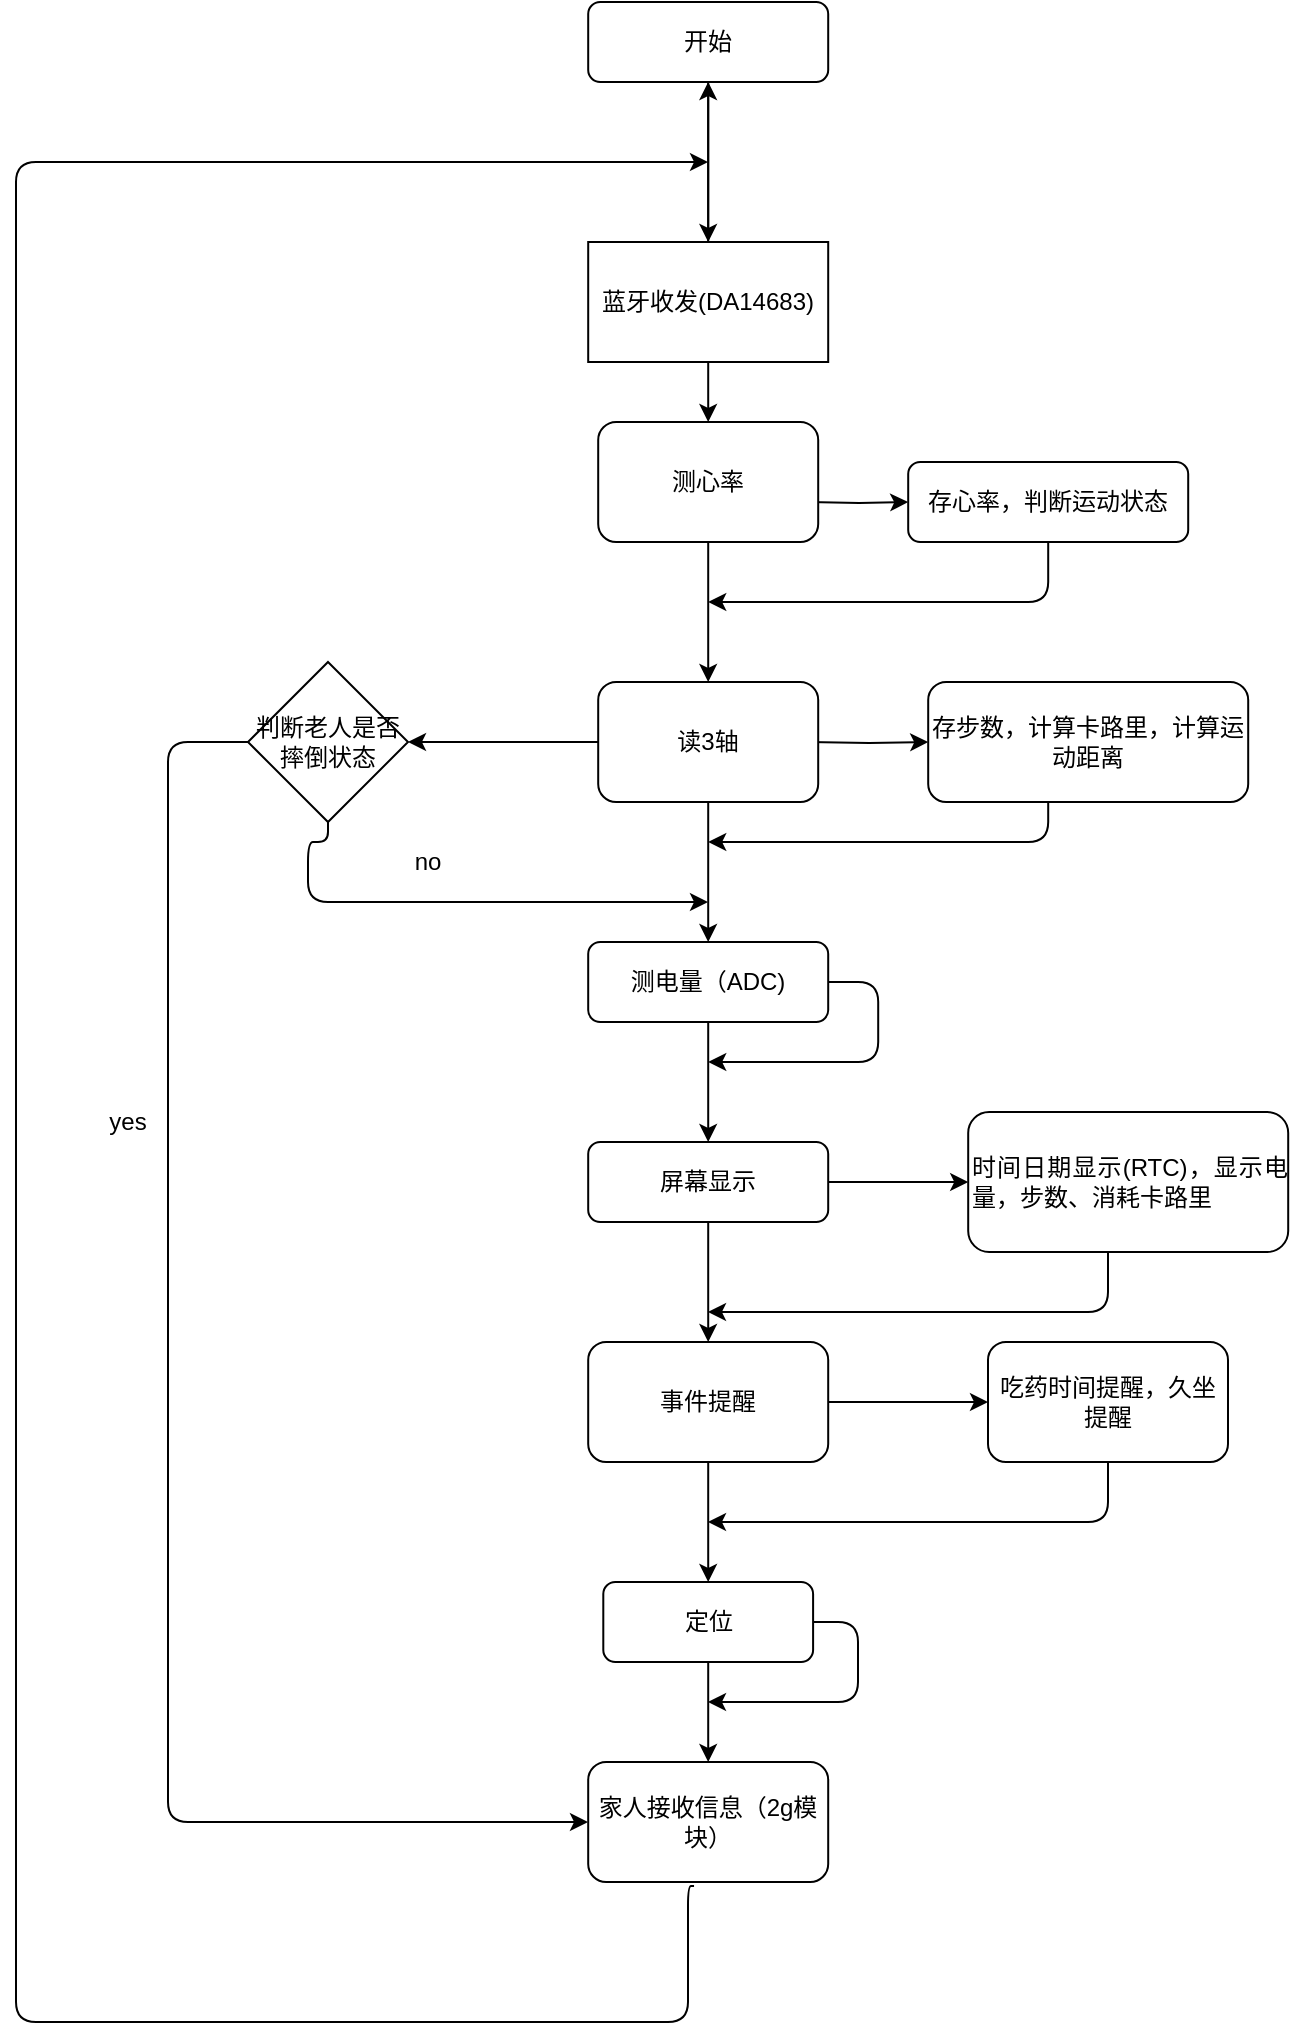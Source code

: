 <mxfile version="13.3.0" type="github"><diagram id="C5RBs43oDa-KdzZeNtuy" name="Page-1"><mxGraphModel dx="1422" dy="787" grid="1" gridSize="10" guides="1" tooltips="1" connect="1" arrows="1" fold="1" page="1" pageScale="1" pageWidth="1654" pageHeight="2336" math="0" shadow="0"><root><mxCell id="WIyWlLk6GJQsqaUBKTNV-0"/><mxCell id="WIyWlLk6GJQsqaUBKTNV-1" parent="WIyWlLk6GJQsqaUBKTNV-0"/><mxCell id="Fmn7Qtp5X5hgewLBCyCR-5" style="edgeStyle=orthogonalEdgeStyle;rounded=0;orthogonalLoop=1;jettySize=auto;html=1;exitX=0.5;exitY=1;exitDx=0;exitDy=0;entryX=0.5;entryY=0;entryDx=0;entryDy=0;" parent="WIyWlLk6GJQsqaUBKTNV-1" source="WIyWlLk6GJQsqaUBKTNV-3" target="Fmn7Qtp5X5hgewLBCyCR-1" edge="1"><mxGeometry relative="1" as="geometry"/></mxCell><mxCell id="WIyWlLk6GJQsqaUBKTNV-3" value="开始" style="rounded=1;whiteSpace=wrap;html=1;fontSize=12;glass=0;strokeWidth=1;shadow=0;" parent="WIyWlLk6GJQsqaUBKTNV-1" vertex="1"><mxGeometry x="350.1" y="40" width="120" height="40" as="geometry"/></mxCell><mxCell id="Fmn7Qtp5X5hgewLBCyCR-7" style="edgeStyle=orthogonalEdgeStyle;rounded=0;orthogonalLoop=1;jettySize=auto;html=1;exitX=1;exitY=0.5;exitDx=0;exitDy=0;entryX=0;entryY=0.5;entryDx=0;entryDy=0;" parent="WIyWlLk6GJQsqaUBKTNV-1" target="WIyWlLk6GJQsqaUBKTNV-7" edge="1"><mxGeometry relative="1" as="geometry"><mxPoint x="460.1" y="290" as="sourcePoint"/></mxGeometry></mxCell><mxCell id="WIyWlLk6GJQsqaUBKTNV-7" value="存心率，判断运动状态" style="rounded=1;whiteSpace=wrap;html=1;fontSize=12;glass=0;strokeWidth=1;shadow=0;" parent="WIyWlLk6GJQsqaUBKTNV-1" vertex="1"><mxGeometry x="510.1" y="270" width="140" height="40" as="geometry"/></mxCell><mxCell id="Fmn7Qtp5X5hgewLBCyCR-12" style="edgeStyle=orthogonalEdgeStyle;rounded=0;orthogonalLoop=1;jettySize=auto;html=1;exitX=1;exitY=0.5;exitDx=0;exitDy=0;entryX=0;entryY=0.5;entryDx=0;entryDy=0;" parent="WIyWlLk6GJQsqaUBKTNV-1" target="WIyWlLk6GJQsqaUBKTNV-12" edge="1"><mxGeometry relative="1" as="geometry"><mxPoint x="460.1" y="410" as="sourcePoint"/></mxGeometry></mxCell><mxCell id="Fmn7Qtp5X5hgewLBCyCR-17" style="edgeStyle=orthogonalEdgeStyle;rounded=0;orthogonalLoop=1;jettySize=auto;html=1;exitX=0.5;exitY=1;exitDx=0;exitDy=0;" parent="WIyWlLk6GJQsqaUBKTNV-1" source="WIyWlLk6GJQsqaUBKTNV-11" edge="1"><mxGeometry relative="1" as="geometry"><mxPoint x="410.1" y="610" as="targetPoint"/></mxGeometry></mxCell><mxCell id="WIyWlLk6GJQsqaUBKTNV-11" value="测电量（ADC)" style="rounded=1;whiteSpace=wrap;html=1;fontSize=12;glass=0;strokeWidth=1;shadow=0;" parent="WIyWlLk6GJQsqaUBKTNV-1" vertex="1"><mxGeometry x="350.1" y="510" width="120" height="40" as="geometry"/></mxCell><mxCell id="WIyWlLk6GJQsqaUBKTNV-12" value="存步数，计算卡路里，计算运动距离" style="rounded=1;whiteSpace=wrap;html=1;fontSize=12;glass=0;strokeWidth=1;shadow=0;" parent="WIyWlLk6GJQsqaUBKTNV-1" vertex="1"><mxGeometry x="520.1" y="380" width="160" height="60" as="geometry"/></mxCell><mxCell id="Fmn7Qtp5X5hgewLBCyCR-6" style="edgeStyle=orthogonalEdgeStyle;rounded=0;orthogonalLoop=1;jettySize=auto;html=1;exitX=0.5;exitY=1;exitDx=0;exitDy=0;" parent="WIyWlLk6GJQsqaUBKTNV-1" source="Fmn7Qtp5X5hgewLBCyCR-1" edge="1"><mxGeometry relative="1" as="geometry"><mxPoint x="410.1" y="250" as="targetPoint"/></mxGeometry></mxCell><mxCell id="Fmn7Qtp5X5hgewLBCyCR-49" value="" style="edgeStyle=orthogonalEdgeStyle;rounded=0;orthogonalLoop=1;jettySize=auto;html=1;" parent="WIyWlLk6GJQsqaUBKTNV-1" source="Fmn7Qtp5X5hgewLBCyCR-1" target="WIyWlLk6GJQsqaUBKTNV-3" edge="1"><mxGeometry relative="1" as="geometry"><Array as="points"><mxPoint x="410.1" y="130"/><mxPoint x="410.1" y="130"/></Array></mxGeometry></mxCell><mxCell id="Fmn7Qtp5X5hgewLBCyCR-1" value="蓝牙收发(DA14683)" style="rounded=0;whiteSpace=wrap;html=1;" parent="WIyWlLk6GJQsqaUBKTNV-1" vertex="1"><mxGeometry x="350.1" y="160" width="120" height="60" as="geometry"/></mxCell><mxCell id="Fmn7Qtp5X5hgewLBCyCR-9" value="" style="edgeStyle=segmentEdgeStyle;endArrow=classic;html=1;" parent="WIyWlLk6GJQsqaUBKTNV-1" source="WIyWlLk6GJQsqaUBKTNV-7" edge="1"><mxGeometry width="50" height="50" relative="1" as="geometry"><mxPoint x="580.1" y="360" as="sourcePoint"/><mxPoint x="410.1" y="340" as="targetPoint"/><Array as="points"><mxPoint x="580.1" y="340"/></Array></mxGeometry></mxCell><mxCell id="Fmn7Qtp5X5hgewLBCyCR-15" value="" style="edgeStyle=segmentEdgeStyle;endArrow=classic;html=1;" parent="WIyWlLk6GJQsqaUBKTNV-1" edge="1"><mxGeometry width="50" height="50" relative="1" as="geometry"><mxPoint x="580.1" y="440" as="sourcePoint"/><mxPoint x="410.1" y="460" as="targetPoint"/><Array as="points"><mxPoint x="580.1" y="460"/></Array></mxGeometry></mxCell><mxCell id="Fmn7Qtp5X5hgewLBCyCR-34" style="edgeStyle=orthogonalEdgeStyle;rounded=0;orthogonalLoop=1;jettySize=auto;html=1;exitX=1;exitY=0.5;exitDx=0;exitDy=0;entryX=0;entryY=0.5;entryDx=0;entryDy=0;" parent="WIyWlLk6GJQsqaUBKTNV-1" source="Fmn7Qtp5X5hgewLBCyCR-18" target="Fmn7Qtp5X5hgewLBCyCR-29" edge="1"><mxGeometry relative="1" as="geometry"/></mxCell><mxCell id="Fmn7Qtp5X5hgewLBCyCR-80" style="edgeStyle=orthogonalEdgeStyle;rounded=0;orthogonalLoop=1;jettySize=auto;html=1;exitX=0.5;exitY=1;exitDx=0;exitDy=0;" parent="WIyWlLk6GJQsqaUBKTNV-1" source="Fmn7Qtp5X5hgewLBCyCR-18" target="Fmn7Qtp5X5hgewLBCyCR-77" edge="1"><mxGeometry relative="1" as="geometry"/></mxCell><mxCell id="Fmn7Qtp5X5hgewLBCyCR-18" value="屏幕显示" style="rounded=1;whiteSpace=wrap;html=1;" parent="WIyWlLk6GJQsqaUBKTNV-1" vertex="1"><mxGeometry x="350.1" y="610" width="120" height="40" as="geometry"/></mxCell><mxCell id="Fmn7Qtp5X5hgewLBCyCR-20" value="" style="edgeStyle=elbowEdgeStyle;elbow=horizontal;endArrow=classic;html=1;" parent="WIyWlLk6GJQsqaUBKTNV-1" edge="1"><mxGeometry width="50" height="50" relative="1" as="geometry"><mxPoint x="470.1" y="530" as="sourcePoint"/><mxPoint x="410.1" y="570" as="targetPoint"/><Array as="points"><mxPoint x="495.1" y="550"/></Array></mxGeometry></mxCell><mxCell id="Fmn7Qtp5X5hgewLBCyCR-25" style="edgeStyle=orthogonalEdgeStyle;rounded=0;orthogonalLoop=1;jettySize=auto;html=1;exitX=0.5;exitY=1;exitDx=0;exitDy=0;" parent="WIyWlLk6GJQsqaUBKTNV-1" source="Fmn7Qtp5X5hgewLBCyCR-21" target="Fmn7Qtp5X5hgewLBCyCR-22" edge="1"><mxGeometry relative="1" as="geometry"/></mxCell><mxCell id="Fmn7Qtp5X5hgewLBCyCR-21" value="测心率" style="rounded=1;whiteSpace=wrap;html=1;" parent="WIyWlLk6GJQsqaUBKTNV-1" vertex="1"><mxGeometry x="355.1" y="250" width="110" height="60" as="geometry"/></mxCell><mxCell id="Fmn7Qtp5X5hgewLBCyCR-26" style="edgeStyle=orthogonalEdgeStyle;rounded=0;orthogonalLoop=1;jettySize=auto;html=1;exitX=0.5;exitY=1;exitDx=0;exitDy=0;" parent="WIyWlLk6GJQsqaUBKTNV-1" source="Fmn7Qtp5X5hgewLBCyCR-22" target="WIyWlLk6GJQsqaUBKTNV-11" edge="1"><mxGeometry relative="1" as="geometry"/></mxCell><mxCell id="Fmn7Qtp5X5hgewLBCyCR-66" style="edgeStyle=orthogonalEdgeStyle;rounded=0;orthogonalLoop=1;jettySize=auto;html=1;exitX=0;exitY=0.5;exitDx=0;exitDy=0;entryX=1;entryY=0.5;entryDx=0;entryDy=0;" parent="WIyWlLk6GJQsqaUBKTNV-1" source="Fmn7Qtp5X5hgewLBCyCR-22" target="Fmn7Qtp5X5hgewLBCyCR-64" edge="1"><mxGeometry relative="1" as="geometry"/></mxCell><mxCell id="Fmn7Qtp5X5hgewLBCyCR-22" value="读3轴" style="rounded=1;whiteSpace=wrap;html=1;" parent="WIyWlLk6GJQsqaUBKTNV-1" vertex="1"><mxGeometry x="355.1" y="380" width="110" height="60" as="geometry"/></mxCell><mxCell id="Fmn7Qtp5X5hgewLBCyCR-29" value="&lt;div style=&quot;text-align: justify&quot;&gt;&lt;span&gt;时间日期显示(RTC)，显示电量，步数、消耗卡路里&lt;/span&gt;&lt;/div&gt;" style="rounded=1;whiteSpace=wrap;html=1;align=left;" parent="WIyWlLk6GJQsqaUBKTNV-1" vertex="1"><mxGeometry x="540.1" y="595" width="160" height="70" as="geometry"/></mxCell><mxCell id="Fmn7Qtp5X5hgewLBCyCR-42" value="" style="edgeStyle=segmentEdgeStyle;endArrow=classic;html=1;exitX=0.441;exitY=1.033;exitDx=0;exitDy=0;exitPerimeter=0;" parent="WIyWlLk6GJQsqaUBKTNV-1" source="Fmn7Qtp5X5hgewLBCyCR-87" edge="1"><mxGeometry width="50" height="50" relative="1" as="geometry"><mxPoint x="400" y="990" as="sourcePoint"/><mxPoint x="410" y="120" as="targetPoint"/><Array as="points"><mxPoint x="400" y="982"/><mxPoint x="400" y="1050"/><mxPoint x="64" y="1050"/><mxPoint x="64" y="120"/></Array></mxGeometry></mxCell><mxCell id="Fmn7Qtp5X5hgewLBCyCR-64" value="判断老人是否摔倒状态" style="rhombus;whiteSpace=wrap;html=1;" parent="WIyWlLk6GJQsqaUBKTNV-1" vertex="1"><mxGeometry x="180" y="370" width="80" height="80" as="geometry"/></mxCell><mxCell id="Fmn7Qtp5X5hgewLBCyCR-68" value="" style="edgeStyle=segmentEdgeStyle;endArrow=classic;html=1;exitX=0.5;exitY=1;exitDx=0;exitDy=0;" parent="WIyWlLk6GJQsqaUBKTNV-1" source="Fmn7Qtp5X5hgewLBCyCR-64" edge="1"><mxGeometry width="50" height="50" relative="1" as="geometry"><mxPoint x="200" y="460" as="sourcePoint"/><mxPoint x="410" y="490" as="targetPoint"/><Array as="points"><mxPoint x="220" y="460"/><mxPoint x="210" y="460"/><mxPoint x="210" y="490"/><mxPoint x="330" y="490"/></Array></mxGeometry></mxCell><mxCell id="Fmn7Qtp5X5hgewLBCyCR-70" value="no" style="text;html=1;strokeColor=none;fillColor=none;align=center;verticalAlign=middle;whiteSpace=wrap;rounded=0;" parent="WIyWlLk6GJQsqaUBKTNV-1" vertex="1"><mxGeometry x="250" y="460" width="40" height="20" as="geometry"/></mxCell><mxCell id="Fmn7Qtp5X5hgewLBCyCR-88" style="edgeStyle=orthogonalEdgeStyle;rounded=0;orthogonalLoop=1;jettySize=auto;html=1;exitX=0.5;exitY=1;exitDx=0;exitDy=0;entryX=0.5;entryY=0;entryDx=0;entryDy=0;" parent="WIyWlLk6GJQsqaUBKTNV-1" source="Fmn7Qtp5X5hgewLBCyCR-73" target="Fmn7Qtp5X5hgewLBCyCR-87" edge="1"><mxGeometry relative="1" as="geometry"/></mxCell><mxCell id="Fmn7Qtp5X5hgewLBCyCR-73" value="定位" style="rounded=1;whiteSpace=wrap;html=1;" parent="WIyWlLk6GJQsqaUBKTNV-1" vertex="1"><mxGeometry x="357.65" y="830" width="104.9" height="40" as="geometry"/></mxCell><mxCell id="Fmn7Qtp5X5hgewLBCyCR-75" value="" style="edgeStyle=segmentEdgeStyle;endArrow=classic;html=1;exitX=0;exitY=0.5;exitDx=0;exitDy=0;" parent="WIyWlLk6GJQsqaUBKTNV-1" source="Fmn7Qtp5X5hgewLBCyCR-64" edge="1"><mxGeometry width="50" height="50" relative="1" as="geometry"><mxPoint x="160" y="410" as="sourcePoint"/><mxPoint x="350" y="950" as="targetPoint"/><Array as="points"><mxPoint x="140" y="410"/><mxPoint x="140" y="950"/></Array></mxGeometry></mxCell><mxCell id="Fmn7Qtp5X5hgewLBCyCR-76" value="yes" style="text;html=1;strokeColor=none;fillColor=none;align=center;verticalAlign=middle;whiteSpace=wrap;rounded=0;" parent="WIyWlLk6GJQsqaUBKTNV-1" vertex="1"><mxGeometry x="100" y="590" width="40" height="20" as="geometry"/></mxCell><mxCell id="Fmn7Qtp5X5hgewLBCyCR-82" style="edgeStyle=orthogonalEdgeStyle;rounded=0;orthogonalLoop=1;jettySize=auto;html=1;exitX=0.5;exitY=1;exitDx=0;exitDy=0;entryX=0.5;entryY=0;entryDx=0;entryDy=0;" parent="WIyWlLk6GJQsqaUBKTNV-1" source="Fmn7Qtp5X5hgewLBCyCR-77" target="Fmn7Qtp5X5hgewLBCyCR-73" edge="1"><mxGeometry relative="1" as="geometry"/></mxCell><mxCell id="Fmn7Qtp5X5hgewLBCyCR-89" style="edgeStyle=orthogonalEdgeStyle;rounded=0;orthogonalLoop=1;jettySize=auto;html=1;exitX=1;exitY=0.5;exitDx=0;exitDy=0;entryX=0;entryY=0.5;entryDx=0;entryDy=0;" parent="WIyWlLk6GJQsqaUBKTNV-1" source="Fmn7Qtp5X5hgewLBCyCR-77" target="Fmn7Qtp5X5hgewLBCyCR-78" edge="1"><mxGeometry relative="1" as="geometry"/></mxCell><mxCell id="Fmn7Qtp5X5hgewLBCyCR-77" value="事件提醒" style="rounded=1;whiteSpace=wrap;html=1;" parent="WIyWlLk6GJQsqaUBKTNV-1" vertex="1"><mxGeometry x="350.1" y="710" width="120" height="60" as="geometry"/></mxCell><mxCell id="Fmn7Qtp5X5hgewLBCyCR-78" value="吃药时间提醒，久坐提醒" style="rounded=1;whiteSpace=wrap;html=1;" parent="WIyWlLk6GJQsqaUBKTNV-1" vertex="1"><mxGeometry x="550" y="710" width="120" height="60" as="geometry"/></mxCell><mxCell id="Fmn7Qtp5X5hgewLBCyCR-84" value="" style="edgeStyle=segmentEdgeStyle;endArrow=classic;html=1;exitX=0.5;exitY=1;exitDx=0;exitDy=0;" parent="WIyWlLk6GJQsqaUBKTNV-1" source="Fmn7Qtp5X5hgewLBCyCR-78" edge="1"><mxGeometry width="50" height="50" relative="1" as="geometry"><mxPoint x="610" y="780" as="sourcePoint"/><mxPoint x="410" y="800" as="targetPoint"/><Array as="points"><mxPoint x="610" y="800"/></Array></mxGeometry></mxCell><mxCell id="Fmn7Qtp5X5hgewLBCyCR-85" value="" style="edgeStyle=segmentEdgeStyle;endArrow=classic;html=1;exitX=0.5;exitY=1;exitDx=0;exitDy=0;" parent="WIyWlLk6GJQsqaUBKTNV-1" edge="1"><mxGeometry width="50" height="50" relative="1" as="geometry"><mxPoint x="610" y="665" as="sourcePoint"/><mxPoint x="410" y="695" as="targetPoint"/><Array as="points"><mxPoint x="610" y="695"/></Array></mxGeometry></mxCell><mxCell id="Fmn7Qtp5X5hgewLBCyCR-86" value="" style="edgeStyle=elbowEdgeStyle;elbow=horizontal;endArrow=classic;html=1;exitX=1;exitY=0.5;exitDx=0;exitDy=0;" parent="WIyWlLk6GJQsqaUBKTNV-1" source="Fmn7Qtp5X5hgewLBCyCR-73" edge="1"><mxGeometry width="50" height="50" relative="1" as="geometry"><mxPoint x="470" y="850" as="sourcePoint"/><mxPoint x="410" y="890" as="targetPoint"/><Array as="points"><mxPoint x="485" y="870"/></Array></mxGeometry></mxCell><mxCell id="Fmn7Qtp5X5hgewLBCyCR-87" value="家人接收信息（2g模块）" style="rounded=1;whiteSpace=wrap;html=1;" parent="WIyWlLk6GJQsqaUBKTNV-1" vertex="1"><mxGeometry x="350.1" y="920" width="120" height="60" as="geometry"/></mxCell></root></mxGraphModel></diagram></mxfile>